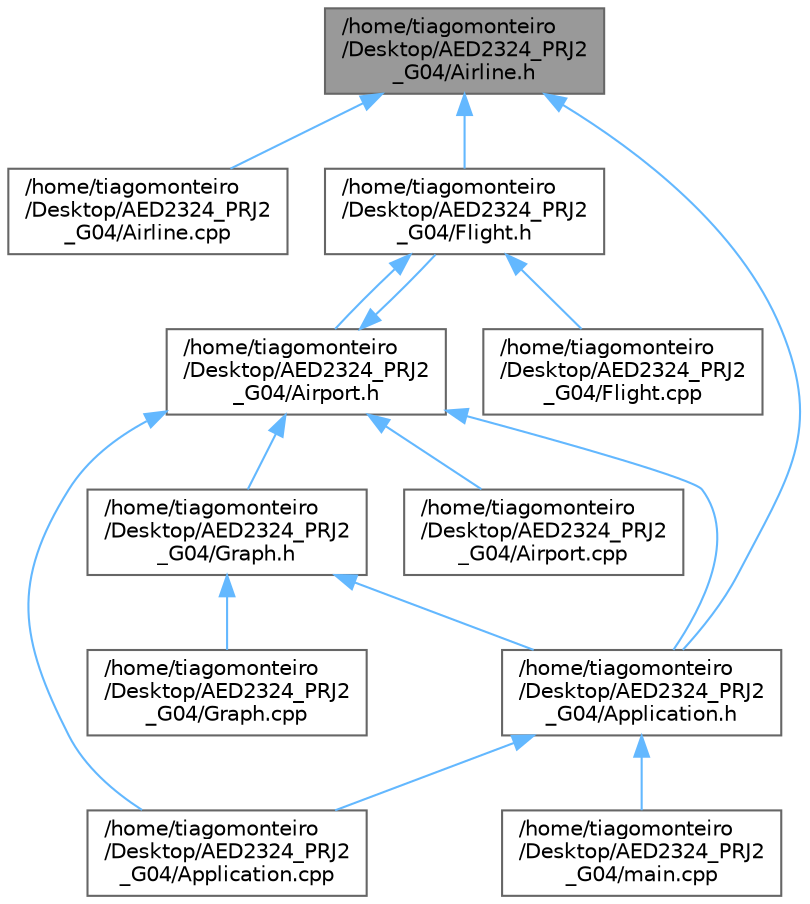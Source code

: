 digraph "/home/tiagomonteiro/Desktop/AED2324_PRJ2_G04/Airline.h"
{
 // LATEX_PDF_SIZE
  bgcolor="transparent";
  edge [fontname=Helvetica,fontsize=10,labelfontname=Helvetica,labelfontsize=10];
  node [fontname=Helvetica,fontsize=10,shape=box,height=0.2,width=0.4];
  Node1 [id="Node000001",label="/home/tiagomonteiro\l/Desktop/AED2324_PRJ2\l_G04/Airline.h",height=0.2,width=0.4,color="gray40", fillcolor="grey60", style="filled", fontcolor="black",tooltip=" "];
  Node1 -> Node2 [id="edge1_Node000001_Node000002",dir="back",color="steelblue1",style="solid",tooltip=" "];
  Node2 [id="Node000002",label="/home/tiagomonteiro\l/Desktop/AED2324_PRJ2\l_G04/Airline.cpp",height=0.2,width=0.4,color="grey40", fillcolor="white", style="filled",URL="$_airline_8cpp.html",tooltip=" "];
  Node1 -> Node3 [id="edge2_Node000001_Node000003",dir="back",color="steelblue1",style="solid",tooltip=" "];
  Node3 [id="Node000003",label="/home/tiagomonteiro\l/Desktop/AED2324_PRJ2\l_G04/Application.h",height=0.2,width=0.4,color="grey40", fillcolor="white", style="filled",URL="$_application_8h.html",tooltip=" "];
  Node3 -> Node4 [id="edge3_Node000003_Node000004",dir="back",color="steelblue1",style="solid",tooltip=" "];
  Node4 [id="Node000004",label="/home/tiagomonteiro\l/Desktop/AED2324_PRJ2\l_G04/Application.cpp",height=0.2,width=0.4,color="grey40", fillcolor="white", style="filled",URL="$_application_8cpp.html",tooltip=" "];
  Node3 -> Node5 [id="edge4_Node000003_Node000005",dir="back",color="steelblue1",style="solid",tooltip=" "];
  Node5 [id="Node000005",label="/home/tiagomonteiro\l/Desktop/AED2324_PRJ2\l_G04/main.cpp",height=0.2,width=0.4,color="grey40", fillcolor="white", style="filled",URL="$main_8cpp.html",tooltip=" "];
  Node1 -> Node6 [id="edge5_Node000001_Node000006",dir="back",color="steelblue1",style="solid",tooltip=" "];
  Node6 [id="Node000006",label="/home/tiagomonteiro\l/Desktop/AED2324_PRJ2\l_G04/Flight.h",height=0.2,width=0.4,color="grey40", fillcolor="white", style="filled",URL="$_flight_8h.html",tooltip=" "];
  Node6 -> Node7 [id="edge6_Node000006_Node000007",dir="back",color="steelblue1",style="solid",tooltip=" "];
  Node7 [id="Node000007",label="/home/tiagomonteiro\l/Desktop/AED2324_PRJ2\l_G04/Airport.h",height=0.2,width=0.4,color="grey40", fillcolor="white", style="filled",URL="$_airport_8h.html",tooltip=" "];
  Node7 -> Node8 [id="edge7_Node000007_Node000008",dir="back",color="steelblue1",style="solid",tooltip=" "];
  Node8 [id="Node000008",label="/home/tiagomonteiro\l/Desktop/AED2324_PRJ2\l_G04/Airport.cpp",height=0.2,width=0.4,color="grey40", fillcolor="white", style="filled",URL="$_airport_8cpp.html",tooltip=" "];
  Node7 -> Node4 [id="edge8_Node000007_Node000004",dir="back",color="steelblue1",style="solid",tooltip=" "];
  Node7 -> Node3 [id="edge9_Node000007_Node000003",dir="back",color="steelblue1",style="solid",tooltip=" "];
  Node7 -> Node6 [id="edge10_Node000007_Node000006",dir="back",color="steelblue1",style="solid",tooltip=" "];
  Node7 -> Node9 [id="edge11_Node000007_Node000009",dir="back",color="steelblue1",style="solid",tooltip=" "];
  Node9 [id="Node000009",label="/home/tiagomonteiro\l/Desktop/AED2324_PRJ2\l_G04/Graph.h",height=0.2,width=0.4,color="grey40", fillcolor="white", style="filled",URL="$_graph_8h.html",tooltip=" "];
  Node9 -> Node3 [id="edge12_Node000009_Node000003",dir="back",color="steelblue1",style="solid",tooltip=" "];
  Node9 -> Node10 [id="edge13_Node000009_Node000010",dir="back",color="steelblue1",style="solid",tooltip=" "];
  Node10 [id="Node000010",label="/home/tiagomonteiro\l/Desktop/AED2324_PRJ2\l_G04/Graph.cpp",height=0.2,width=0.4,color="grey40", fillcolor="white", style="filled",URL="$_graph_8cpp.html",tooltip=" "];
  Node6 -> Node11 [id="edge14_Node000006_Node000011",dir="back",color="steelblue1",style="solid",tooltip=" "];
  Node11 [id="Node000011",label="/home/tiagomonteiro\l/Desktop/AED2324_PRJ2\l_G04/Flight.cpp",height=0.2,width=0.4,color="grey40", fillcolor="white", style="filled",URL="$_flight_8cpp.html",tooltip=" "];
}
